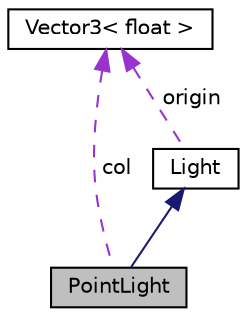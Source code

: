 digraph "PointLight"
{
 // LATEX_PDF_SIZE
  edge [fontname="Helvetica",fontsize="10",labelfontname="Helvetica",labelfontsize="10"];
  node [fontname="Helvetica",fontsize="10",shape=record];
  Node1 [label="PointLight",height=0.2,width=0.4,color="black", fillcolor="grey75", style="filled", fontcolor="black",tooltip="Classe de la lumiere."];
  Node2 -> Node1 [dir="back",color="midnightblue",fontsize="10",style="solid",fontname="Helvetica"];
  Node2 [label="Light",height=0.2,width=0.4,color="black", fillcolor="white", style="filled",URL="$classLight.html",tooltip="classe lumiere (finalement pas utilisée)"];
  Node3 -> Node2 [dir="back",color="darkorchid3",fontsize="10",style="dashed",label=" origin" ,fontname="Helvetica"];
  Node3 [label="Vector3\< float \>",height=0.2,width=0.4,color="black", fillcolor="white", style="filled",URL="$classVector3.html",tooltip=" "];
  Node3 -> Node1 [dir="back",color="darkorchid3",fontsize="10",style="dashed",label=" col" ,fontname="Helvetica"];
}
